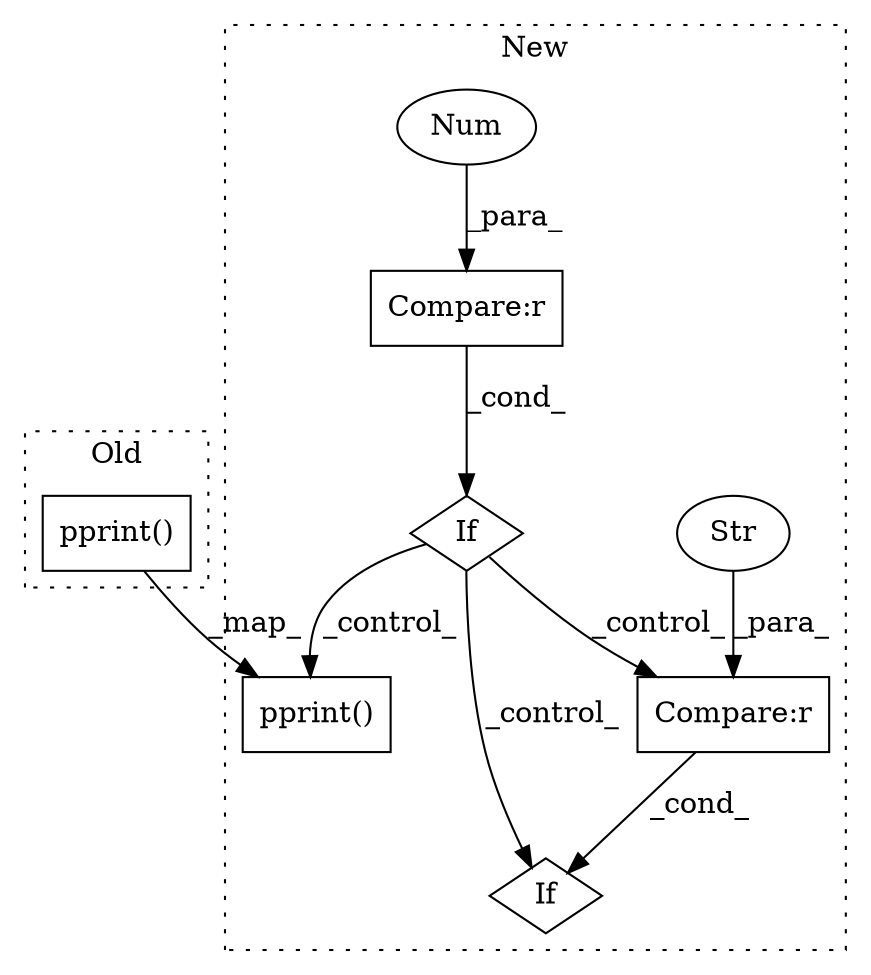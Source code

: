 digraph G {
subgraph cluster0 {
1 [label="pprint()" a="75" s="1322,1340" l="14,1" shape="box"];
label = "Old";
style="dotted";
}
subgraph cluster1 {
2 [label="pprint()" a="75" s="1419,1437" l="14,1" shape="box"];
3 [label="If" a="96" s="1253" l="3" shape="diamond"];
4 [label="Compare:r" a="40" s="1343" l="21" shape="box"];
5 [label="If" a="96" s="1340" l="3" shape="diamond"];
6 [label="Compare:r" a="40" s="1256" l="20" shape="box"];
7 [label="Str" a="66" s="1357" l="7" shape="ellipse"];
8 [label="Num" a="76" s="1275" l="1" shape="ellipse"];
label = "New";
style="dotted";
}
1 -> 2 [label="_map_"];
3 -> 4 [label="_control_"];
3 -> 5 [label="_control_"];
3 -> 2 [label="_control_"];
4 -> 5 [label="_cond_"];
6 -> 3 [label="_cond_"];
7 -> 4 [label="_para_"];
8 -> 6 [label="_para_"];
}